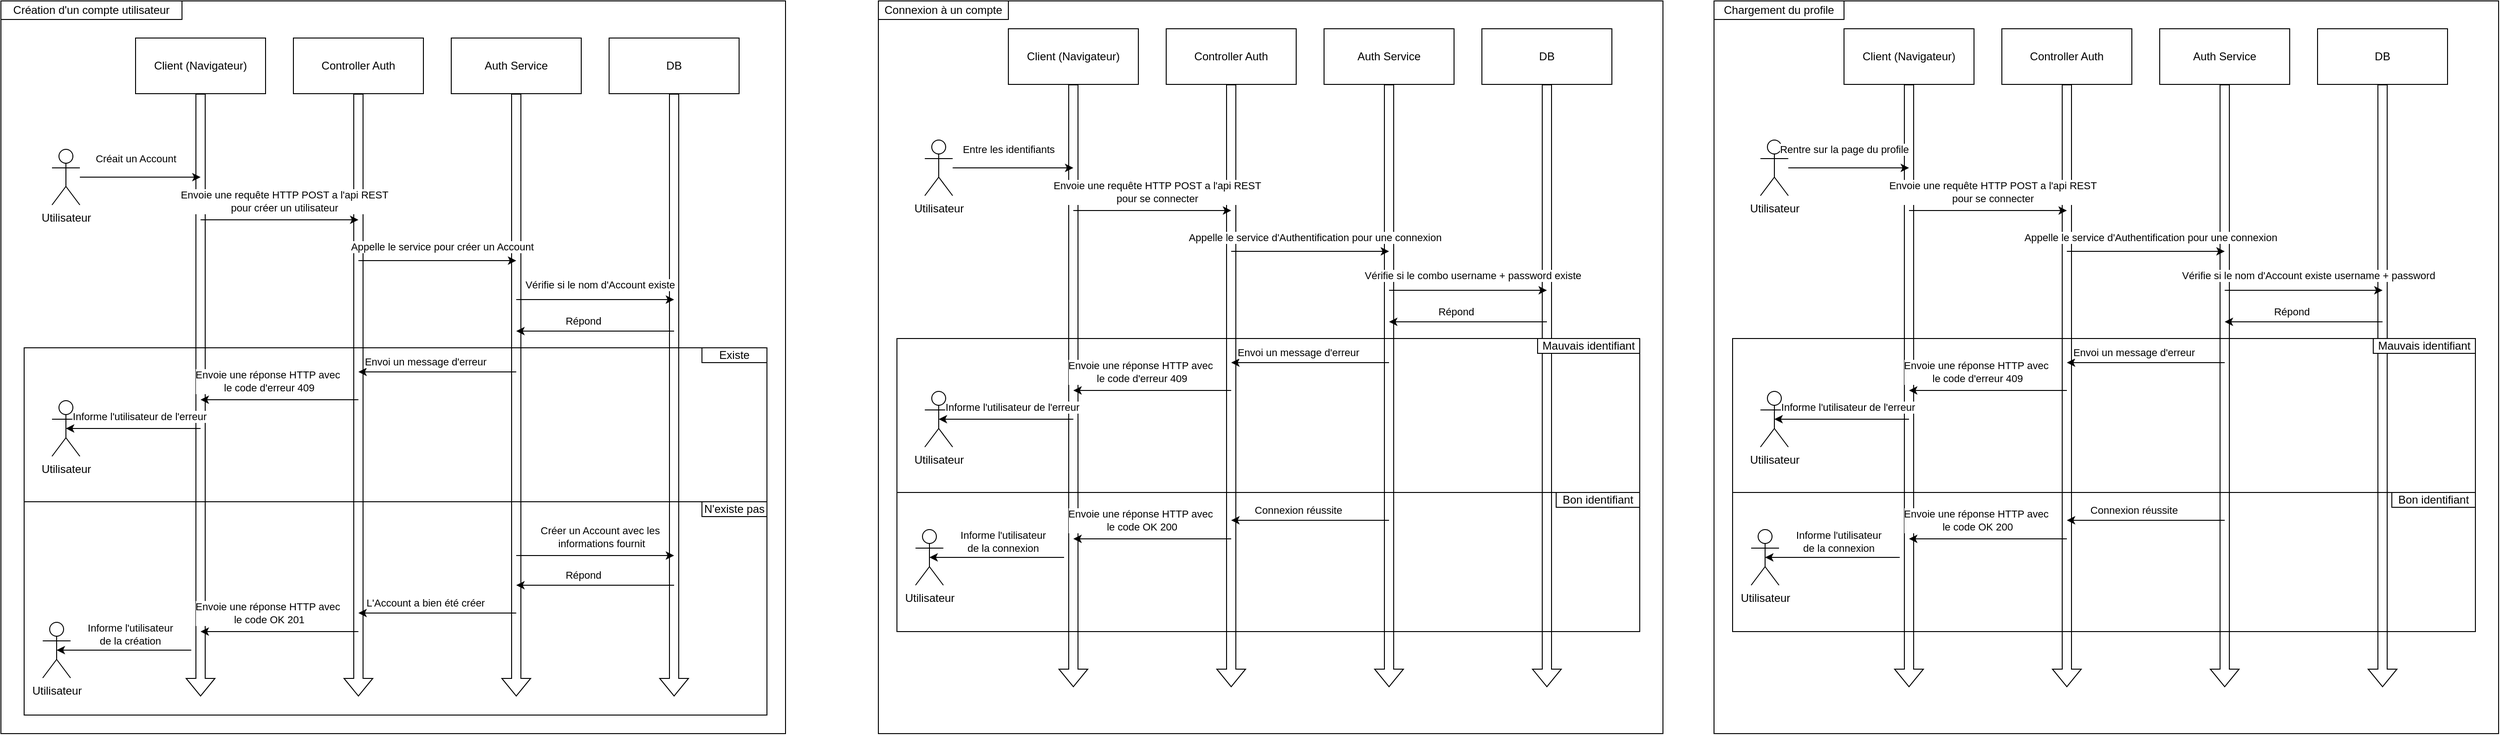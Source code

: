 <mxfile version="21.3.3" type="device">
  <diagram name="Page-1" id="13e1069c-82ec-6db2-03f1-153e76fe0fe0">
    <mxGraphModel dx="3124" dy="1658" grid="1" gridSize="10" guides="1" tooltips="1" connect="1" arrows="1" fold="1" page="1" pageScale="1" pageWidth="1100" pageHeight="850" background="none" math="0" shadow="0">
      <root>
        <mxCell id="0" />
        <mxCell id="1" parent="0" />
        <mxCell id="u48pCTjkmF2NCykZ_PdL-103" value="" style="rounded=0;whiteSpace=wrap;html=1;" vertex="1" parent="1">
          <mxGeometry x="980" y="120" width="845" height="790" as="geometry" />
        </mxCell>
        <mxCell id="u48pCTjkmF2NCykZ_PdL-104" value="Connexion à un compte" style="rounded=0;whiteSpace=wrap;html=1;" vertex="1" parent="1">
          <mxGeometry x="980" y="120" width="140" height="20" as="geometry" />
        </mxCell>
        <mxCell id="u48pCTjkmF2NCykZ_PdL-99" value="" style="rounded=0;whiteSpace=wrap;html=1;" vertex="1" parent="1">
          <mxGeometry x="35" y="120" width="845" height="790" as="geometry" />
        </mxCell>
        <mxCell id="u48pCTjkmF2NCykZ_PdL-47" value="" style="rounded=0;whiteSpace=wrap;html=1;" vertex="1" parent="1">
          <mxGeometry x="60" y="660" width="800" height="230" as="geometry" />
        </mxCell>
        <mxCell id="u48pCTjkmF2NCykZ_PdL-48" value="N&#39;existe pas" style="rounded=0;whiteSpace=wrap;html=1;" vertex="1" parent="1">
          <mxGeometry x="790" y="660" width="70" height="16" as="geometry" />
        </mxCell>
        <mxCell id="u48pCTjkmF2NCykZ_PdL-24" value="" style="rounded=0;whiteSpace=wrap;html=1;" vertex="1" parent="1">
          <mxGeometry x="60" y="494" width="800" height="166" as="geometry" />
        </mxCell>
        <mxCell id="u48pCTjkmF2NCykZ_PdL-1" value="Utilisateur" style="shape=umlActor;verticalLabelPosition=bottom;verticalAlign=top;html=1;outlineConnect=0;" vertex="1" parent="1">
          <mxGeometry x="90" y="280" width="30" height="60" as="geometry" />
        </mxCell>
        <mxCell id="u48pCTjkmF2NCykZ_PdL-4" value="Client (Navigateur)" style="rounded=0;whiteSpace=wrap;html=1;" vertex="1" parent="1">
          <mxGeometry x="180" y="160" width="140" height="60" as="geometry" />
        </mxCell>
        <mxCell id="u48pCTjkmF2NCykZ_PdL-5" value="" style="shape=flexArrow;endArrow=classic;html=1;rounded=0;exitX=0.5;exitY=1;exitDx=0;exitDy=0;" edge="1" parent="1" source="u48pCTjkmF2NCykZ_PdL-4">
          <mxGeometry width="50" height="50" relative="1" as="geometry">
            <mxPoint x="340" y="350" as="sourcePoint" />
            <mxPoint x="250" y="870" as="targetPoint" />
          </mxGeometry>
        </mxCell>
        <mxCell id="u48pCTjkmF2NCykZ_PdL-6" value="Controller Auth" style="rounded=0;whiteSpace=wrap;html=1;" vertex="1" parent="1">
          <mxGeometry x="350" y="160" width="140" height="60" as="geometry" />
        </mxCell>
        <mxCell id="u48pCTjkmF2NCykZ_PdL-7" value="" style="shape=flexArrow;endArrow=classic;html=1;rounded=0;exitX=0.5;exitY=1;exitDx=0;exitDy=0;" edge="1" parent="1" source="u48pCTjkmF2NCykZ_PdL-6">
          <mxGeometry width="50" height="50" relative="1" as="geometry">
            <mxPoint x="510" y="350" as="sourcePoint" />
            <mxPoint x="420" y="870" as="targetPoint" />
          </mxGeometry>
        </mxCell>
        <mxCell id="u48pCTjkmF2NCykZ_PdL-8" value="Auth Service" style="rounded=0;whiteSpace=wrap;html=1;" vertex="1" parent="1">
          <mxGeometry x="520" y="160" width="140" height="60" as="geometry" />
        </mxCell>
        <mxCell id="u48pCTjkmF2NCykZ_PdL-9" value="" style="shape=flexArrow;endArrow=classic;html=1;rounded=0;exitX=0.5;exitY=1;exitDx=0;exitDy=0;" edge="1" parent="1" source="u48pCTjkmF2NCykZ_PdL-8">
          <mxGeometry width="50" height="50" relative="1" as="geometry">
            <mxPoint x="680" y="350" as="sourcePoint" />
            <mxPoint x="590" y="870" as="targetPoint" />
          </mxGeometry>
        </mxCell>
        <mxCell id="u48pCTjkmF2NCykZ_PdL-10" value="DB" style="rounded=0;whiteSpace=wrap;html=1;" vertex="1" parent="1">
          <mxGeometry x="690" y="160" width="140" height="60" as="geometry" />
        </mxCell>
        <mxCell id="u48pCTjkmF2NCykZ_PdL-11" value="" style="shape=flexArrow;endArrow=classic;html=1;rounded=0;exitX=0.5;exitY=1;exitDx=0;exitDy=0;" edge="1" parent="1" source="u48pCTjkmF2NCykZ_PdL-10">
          <mxGeometry width="50" height="50" relative="1" as="geometry">
            <mxPoint x="850" y="350" as="sourcePoint" />
            <mxPoint x="760" y="870" as="targetPoint" />
          </mxGeometry>
        </mxCell>
        <mxCell id="u48pCTjkmF2NCykZ_PdL-12" value="" style="endArrow=classic;html=1;rounded=0;" edge="1" parent="1" source="u48pCTjkmF2NCykZ_PdL-1">
          <mxGeometry width="50" height="50" relative="1" as="geometry">
            <mxPoint x="150" y="330" as="sourcePoint" />
            <mxPoint x="250" y="310" as="targetPoint" />
          </mxGeometry>
        </mxCell>
        <mxCell id="u48pCTjkmF2NCykZ_PdL-13" value="Créait un Account" style="edgeLabel;html=1;align=center;verticalAlign=middle;resizable=0;points=[];" vertex="1" connectable="0" parent="u48pCTjkmF2NCykZ_PdL-12">
          <mxGeometry x="-0.398" y="2" relative="1" as="geometry">
            <mxPoint x="21" y="-18" as="offset" />
          </mxGeometry>
        </mxCell>
        <mxCell id="u48pCTjkmF2NCykZ_PdL-14" value="" style="endArrow=classic;html=1;rounded=0;" edge="1" parent="1">
          <mxGeometry width="50" height="50" relative="1" as="geometry">
            <mxPoint x="250" y="356" as="sourcePoint" />
            <mxPoint x="420" y="356" as="targetPoint" />
          </mxGeometry>
        </mxCell>
        <mxCell id="u48pCTjkmF2NCykZ_PdL-15" value="Envoie une requête HTTP POST a l&#39;api REST&lt;br&gt;pour créer un utilisateur" style="edgeLabel;html=1;align=center;verticalAlign=middle;resizable=0;points=[];" vertex="1" connectable="0" parent="u48pCTjkmF2NCykZ_PdL-14">
          <mxGeometry x="-0.398" y="2" relative="1" as="geometry">
            <mxPoint x="39" y="-18" as="offset" />
          </mxGeometry>
        </mxCell>
        <mxCell id="u48pCTjkmF2NCykZ_PdL-17" value="" style="endArrow=classic;html=1;rounded=0;" edge="1" parent="1">
          <mxGeometry width="50" height="50" relative="1" as="geometry">
            <mxPoint x="420" y="400" as="sourcePoint" />
            <mxPoint x="590" y="400" as="targetPoint" />
          </mxGeometry>
        </mxCell>
        <mxCell id="u48pCTjkmF2NCykZ_PdL-18" value="Appelle le service pour créer un Account" style="edgeLabel;html=1;align=center;verticalAlign=middle;resizable=0;points=[];" vertex="1" connectable="0" parent="u48pCTjkmF2NCykZ_PdL-17">
          <mxGeometry x="-0.398" y="2" relative="1" as="geometry">
            <mxPoint x="39" y="-13" as="offset" />
          </mxGeometry>
        </mxCell>
        <mxCell id="u48pCTjkmF2NCykZ_PdL-19" value="" style="endArrow=classic;html=1;rounded=0;" edge="1" parent="1">
          <mxGeometry width="50" height="50" relative="1" as="geometry">
            <mxPoint x="590" y="718" as="sourcePoint" />
            <mxPoint x="760" y="718" as="targetPoint" />
          </mxGeometry>
        </mxCell>
        <mxCell id="u48pCTjkmF2NCykZ_PdL-20" value="Créer un Account avec les&lt;br&gt;&amp;nbsp;informations fournit" style="edgeLabel;html=1;align=center;verticalAlign=middle;resizable=0;points=[];" vertex="1" connectable="0" parent="u48pCTjkmF2NCykZ_PdL-19">
          <mxGeometry x="-0.398" y="2" relative="1" as="geometry">
            <mxPoint x="39" y="-18" as="offset" />
          </mxGeometry>
        </mxCell>
        <mxCell id="u48pCTjkmF2NCykZ_PdL-26" value="Utilisateur" style="shape=umlActor;verticalLabelPosition=bottom;verticalAlign=top;html=1;outlineConnect=0;" vertex="1" parent="1">
          <mxGeometry x="90" y="551" width="30" height="60" as="geometry" />
        </mxCell>
        <mxCell id="u48pCTjkmF2NCykZ_PdL-30" value="" style="endArrow=classic;html=1;rounded=0;" edge="1" parent="1">
          <mxGeometry width="50" height="50" relative="1" as="geometry">
            <mxPoint x="590" y="442" as="sourcePoint" />
            <mxPoint x="760" y="442" as="targetPoint" />
          </mxGeometry>
        </mxCell>
        <mxCell id="u48pCTjkmF2NCykZ_PdL-31" value="Vérifie si le nom d&#39;Account existe" style="edgeLabel;html=1;align=center;verticalAlign=middle;resizable=0;points=[];" vertex="1" connectable="0" parent="u48pCTjkmF2NCykZ_PdL-30">
          <mxGeometry x="-0.398" y="2" relative="1" as="geometry">
            <mxPoint x="39" y="-14" as="offset" />
          </mxGeometry>
        </mxCell>
        <mxCell id="u48pCTjkmF2NCykZ_PdL-36" value="" style="endArrow=classic;html=1;rounded=0;" edge="1" parent="1">
          <mxGeometry width="50" height="50" relative="1" as="geometry">
            <mxPoint x="760" y="476" as="sourcePoint" />
            <mxPoint x="590" y="476" as="targetPoint" />
          </mxGeometry>
        </mxCell>
        <mxCell id="u48pCTjkmF2NCykZ_PdL-37" value="Répond" style="edgeLabel;html=1;align=center;verticalAlign=middle;resizable=0;points=[];" vertex="1" connectable="0" parent="u48pCTjkmF2NCykZ_PdL-36">
          <mxGeometry x="0.159" y="-1" relative="1" as="geometry">
            <mxPoint y="-10" as="offset" />
          </mxGeometry>
        </mxCell>
        <mxCell id="u48pCTjkmF2NCykZ_PdL-39" value="Existe" style="rounded=0;whiteSpace=wrap;html=1;" vertex="1" parent="1">
          <mxGeometry x="790" y="494" width="70" height="16" as="geometry" />
        </mxCell>
        <mxCell id="u48pCTjkmF2NCykZ_PdL-41" value="" style="endArrow=classic;html=1;rounded=0;" edge="1" parent="1">
          <mxGeometry width="50" height="50" relative="1" as="geometry">
            <mxPoint x="590" y="520" as="sourcePoint" />
            <mxPoint x="420" y="520" as="targetPoint" />
          </mxGeometry>
        </mxCell>
        <mxCell id="u48pCTjkmF2NCykZ_PdL-42" value="Envoi un message d&#39;erreur" style="edgeLabel;html=1;align=center;verticalAlign=middle;resizable=0;points=[];" vertex="1" connectable="0" parent="u48pCTjkmF2NCykZ_PdL-41">
          <mxGeometry x="0.159" y="-1" relative="1" as="geometry">
            <mxPoint y="-10" as="offset" />
          </mxGeometry>
        </mxCell>
        <mxCell id="u48pCTjkmF2NCykZ_PdL-43" value="" style="endArrow=classic;html=1;rounded=0;" edge="1" parent="1">
          <mxGeometry width="50" height="50" relative="1" as="geometry">
            <mxPoint x="420" y="550" as="sourcePoint" />
            <mxPoint x="250" y="550" as="targetPoint" />
          </mxGeometry>
        </mxCell>
        <mxCell id="u48pCTjkmF2NCykZ_PdL-44" value="Envoie une réponse HTTP avec&lt;br&gt;&amp;nbsp;le code d&#39;erreur&amp;nbsp;409 " style="edgeLabel;html=1;align=center;verticalAlign=middle;resizable=0;points=[];" vertex="1" connectable="0" parent="u48pCTjkmF2NCykZ_PdL-43">
          <mxGeometry x="0.159" y="-1" relative="1" as="geometry">
            <mxPoint y="-19" as="offset" />
          </mxGeometry>
        </mxCell>
        <mxCell id="u48pCTjkmF2NCykZ_PdL-45" value="" style="endArrow=classic;html=1;rounded=0;entryX=0.5;entryY=0.5;entryDx=0;entryDy=0;entryPerimeter=0;" edge="1" parent="1" target="u48pCTjkmF2NCykZ_PdL-26">
          <mxGeometry width="50" height="50" relative="1" as="geometry">
            <mxPoint x="250" y="581" as="sourcePoint" />
            <mxPoint x="460" y="511" as="targetPoint" />
          </mxGeometry>
        </mxCell>
        <mxCell id="u48pCTjkmF2NCykZ_PdL-46" value="Informe l&#39;utilisateur de l&#39;erreur" style="edgeLabel;html=1;align=center;verticalAlign=middle;resizable=0;points=[];" vertex="1" connectable="0" parent="u48pCTjkmF2NCykZ_PdL-45">
          <mxGeometry x="-0.09" y="-2" relative="1" as="geometry">
            <mxPoint y="-11" as="offset" />
          </mxGeometry>
        </mxCell>
        <mxCell id="u48pCTjkmF2NCykZ_PdL-49" value="" style="endArrow=classic;html=1;rounded=0;" edge="1" parent="1">
          <mxGeometry width="50" height="50" relative="1" as="geometry">
            <mxPoint x="760" y="750" as="sourcePoint" />
            <mxPoint x="590" y="750" as="targetPoint" />
          </mxGeometry>
        </mxCell>
        <mxCell id="u48pCTjkmF2NCykZ_PdL-50" value="Répond" style="edgeLabel;html=1;align=center;verticalAlign=middle;resizable=0;points=[];" vertex="1" connectable="0" parent="u48pCTjkmF2NCykZ_PdL-49">
          <mxGeometry x="0.159" y="-1" relative="1" as="geometry">
            <mxPoint y="-10" as="offset" />
          </mxGeometry>
        </mxCell>
        <mxCell id="u48pCTjkmF2NCykZ_PdL-51" value="" style="endArrow=classic;html=1;rounded=0;" edge="1" parent="1">
          <mxGeometry width="50" height="50" relative="1" as="geometry">
            <mxPoint x="590" y="780" as="sourcePoint" />
            <mxPoint x="420" y="780" as="targetPoint" />
          </mxGeometry>
        </mxCell>
        <mxCell id="u48pCTjkmF2NCykZ_PdL-52" value="L&#39;Account a bien été créer" style="edgeLabel;html=1;align=center;verticalAlign=middle;resizable=0;points=[];" vertex="1" connectable="0" parent="u48pCTjkmF2NCykZ_PdL-51">
          <mxGeometry x="0.159" y="-1" relative="1" as="geometry">
            <mxPoint y="-10" as="offset" />
          </mxGeometry>
        </mxCell>
        <mxCell id="u48pCTjkmF2NCykZ_PdL-53" value="" style="endArrow=classic;html=1;rounded=0;" edge="1" parent="1">
          <mxGeometry width="50" height="50" relative="1" as="geometry">
            <mxPoint x="420" y="800" as="sourcePoint" />
            <mxPoint x="250" y="800" as="targetPoint" />
          </mxGeometry>
        </mxCell>
        <mxCell id="u48pCTjkmF2NCykZ_PdL-54" value="Envoie une réponse HTTP avec&lt;br&gt;&amp;nbsp;le code OK 201" style="edgeLabel;html=1;align=center;verticalAlign=middle;resizable=0;points=[];" vertex="1" connectable="0" parent="u48pCTjkmF2NCykZ_PdL-53">
          <mxGeometry x="0.159" y="-1" relative="1" as="geometry">
            <mxPoint y="-19" as="offset" />
          </mxGeometry>
        </mxCell>
        <mxCell id="u48pCTjkmF2NCykZ_PdL-55" value="Utilisateur" style="shape=umlActor;verticalLabelPosition=bottom;verticalAlign=top;html=1;outlineConnect=0;" vertex="1" parent="1">
          <mxGeometry x="80" y="790" width="30" height="60" as="geometry" />
        </mxCell>
        <mxCell id="u48pCTjkmF2NCykZ_PdL-56" value="" style="endArrow=classic;html=1;rounded=0;entryX=0.5;entryY=0.5;entryDx=0;entryDy=0;entryPerimeter=0;" edge="1" parent="1" target="u48pCTjkmF2NCykZ_PdL-55">
          <mxGeometry width="50" height="50" relative="1" as="geometry">
            <mxPoint x="240" y="820" as="sourcePoint" />
            <mxPoint x="450" y="750" as="targetPoint" />
          </mxGeometry>
        </mxCell>
        <mxCell id="u48pCTjkmF2NCykZ_PdL-57" value="Informe l&#39;utilisateur &lt;br&gt;de la création" style="edgeLabel;html=1;align=center;verticalAlign=middle;resizable=0;points=[];" vertex="1" connectable="0" parent="u48pCTjkmF2NCykZ_PdL-56">
          <mxGeometry x="-0.09" y="-2" relative="1" as="geometry">
            <mxPoint y="-15" as="offset" />
          </mxGeometry>
        </mxCell>
        <mxCell id="u48pCTjkmF2NCykZ_PdL-58" value="" style="rounded=0;whiteSpace=wrap;html=1;" vertex="1" parent="1">
          <mxGeometry x="1000" y="650" width="800" height="150" as="geometry" />
        </mxCell>
        <mxCell id="u48pCTjkmF2NCykZ_PdL-59" value="Bon identifiant" style="rounded=0;whiteSpace=wrap;html=1;" vertex="1" parent="1">
          <mxGeometry x="1710" y="650" width="90" height="16" as="geometry" />
        </mxCell>
        <mxCell id="u48pCTjkmF2NCykZ_PdL-60" value="" style="rounded=0;whiteSpace=wrap;html=1;" vertex="1" parent="1">
          <mxGeometry x="1000" y="484" width="800" height="166" as="geometry" />
        </mxCell>
        <mxCell id="u48pCTjkmF2NCykZ_PdL-61" value="Utilisateur" style="shape=umlActor;verticalLabelPosition=bottom;verticalAlign=top;html=1;outlineConnect=0;" vertex="1" parent="1">
          <mxGeometry x="1030" y="270" width="30" height="60" as="geometry" />
        </mxCell>
        <mxCell id="u48pCTjkmF2NCykZ_PdL-62" value="Client (Navigateur)" style="rounded=0;whiteSpace=wrap;html=1;" vertex="1" parent="1">
          <mxGeometry x="1120" y="150" width="140" height="60" as="geometry" />
        </mxCell>
        <mxCell id="u48pCTjkmF2NCykZ_PdL-63" value="" style="shape=flexArrow;endArrow=classic;html=1;rounded=0;exitX=0.5;exitY=1;exitDx=0;exitDy=0;" edge="1" parent="1" source="u48pCTjkmF2NCykZ_PdL-62">
          <mxGeometry width="50" height="50" relative="1" as="geometry">
            <mxPoint x="1280" y="340" as="sourcePoint" />
            <mxPoint x="1190" y="860" as="targetPoint" />
          </mxGeometry>
        </mxCell>
        <mxCell id="u48pCTjkmF2NCykZ_PdL-64" value="Controller Auth" style="rounded=0;whiteSpace=wrap;html=1;" vertex="1" parent="1">
          <mxGeometry x="1290" y="150" width="140" height="60" as="geometry" />
        </mxCell>
        <mxCell id="u48pCTjkmF2NCykZ_PdL-65" value="" style="shape=flexArrow;endArrow=classic;html=1;rounded=0;exitX=0.5;exitY=1;exitDx=0;exitDy=0;" edge="1" parent="1" source="u48pCTjkmF2NCykZ_PdL-64">
          <mxGeometry width="50" height="50" relative="1" as="geometry">
            <mxPoint x="1450" y="340" as="sourcePoint" />
            <mxPoint x="1360" y="860" as="targetPoint" />
          </mxGeometry>
        </mxCell>
        <mxCell id="u48pCTjkmF2NCykZ_PdL-66" value="Auth Service" style="rounded=0;whiteSpace=wrap;html=1;" vertex="1" parent="1">
          <mxGeometry x="1460" y="150" width="140" height="60" as="geometry" />
        </mxCell>
        <mxCell id="u48pCTjkmF2NCykZ_PdL-67" value="" style="shape=flexArrow;endArrow=classic;html=1;rounded=0;exitX=0.5;exitY=1;exitDx=0;exitDy=0;" edge="1" parent="1" source="u48pCTjkmF2NCykZ_PdL-66">
          <mxGeometry width="50" height="50" relative="1" as="geometry">
            <mxPoint x="1620" y="340" as="sourcePoint" />
            <mxPoint x="1530" y="860" as="targetPoint" />
          </mxGeometry>
        </mxCell>
        <mxCell id="u48pCTjkmF2NCykZ_PdL-68" value="DB" style="rounded=0;whiteSpace=wrap;html=1;" vertex="1" parent="1">
          <mxGeometry x="1630" y="150" width="140" height="60" as="geometry" />
        </mxCell>
        <mxCell id="u48pCTjkmF2NCykZ_PdL-69" value="" style="shape=flexArrow;endArrow=classic;html=1;rounded=0;exitX=0.5;exitY=1;exitDx=0;exitDy=0;" edge="1" parent="1" source="u48pCTjkmF2NCykZ_PdL-68">
          <mxGeometry width="50" height="50" relative="1" as="geometry">
            <mxPoint x="1790" y="340" as="sourcePoint" />
            <mxPoint x="1700" y="860" as="targetPoint" />
          </mxGeometry>
        </mxCell>
        <mxCell id="u48pCTjkmF2NCykZ_PdL-70" value="" style="endArrow=classic;html=1;rounded=0;" edge="1" parent="1" source="u48pCTjkmF2NCykZ_PdL-61">
          <mxGeometry width="50" height="50" relative="1" as="geometry">
            <mxPoint x="1090" y="320" as="sourcePoint" />
            <mxPoint x="1190" y="300" as="targetPoint" />
          </mxGeometry>
        </mxCell>
        <mxCell id="u48pCTjkmF2NCykZ_PdL-71" value="Entre les identifiants" style="edgeLabel;html=1;align=center;verticalAlign=middle;resizable=0;points=[];" vertex="1" connectable="0" parent="u48pCTjkmF2NCykZ_PdL-70">
          <mxGeometry x="-0.398" y="2" relative="1" as="geometry">
            <mxPoint x="21" y="-18" as="offset" />
          </mxGeometry>
        </mxCell>
        <mxCell id="u48pCTjkmF2NCykZ_PdL-72" value="" style="endArrow=classic;html=1;rounded=0;" edge="1" parent="1">
          <mxGeometry width="50" height="50" relative="1" as="geometry">
            <mxPoint x="1190" y="346" as="sourcePoint" />
            <mxPoint x="1360" y="346" as="targetPoint" />
          </mxGeometry>
        </mxCell>
        <mxCell id="u48pCTjkmF2NCykZ_PdL-73" value="Envoie une requête HTTP POST a l&#39;api REST&lt;br&gt;pour se connecter" style="edgeLabel;html=1;align=center;verticalAlign=middle;resizable=0;points=[];" vertex="1" connectable="0" parent="u48pCTjkmF2NCykZ_PdL-72">
          <mxGeometry x="-0.398" y="2" relative="1" as="geometry">
            <mxPoint x="39" y="-18" as="offset" />
          </mxGeometry>
        </mxCell>
        <mxCell id="u48pCTjkmF2NCykZ_PdL-74" value="" style="endArrow=classic;html=1;rounded=0;" edge="1" parent="1">
          <mxGeometry width="50" height="50" relative="1" as="geometry">
            <mxPoint x="1360" y="390" as="sourcePoint" />
            <mxPoint x="1530" y="390" as="targetPoint" />
          </mxGeometry>
        </mxCell>
        <mxCell id="u48pCTjkmF2NCykZ_PdL-75" value="Appelle le service d&#39;Authentification pour une connexion" style="edgeLabel;html=1;align=center;verticalAlign=middle;resizable=0;points=[];" vertex="1" connectable="0" parent="u48pCTjkmF2NCykZ_PdL-74">
          <mxGeometry x="-0.398" y="2" relative="1" as="geometry">
            <mxPoint x="39" y="-13" as="offset" />
          </mxGeometry>
        </mxCell>
        <mxCell id="u48pCTjkmF2NCykZ_PdL-78" value="Utilisateur" style="shape=umlActor;verticalLabelPosition=bottom;verticalAlign=top;html=1;outlineConnect=0;" vertex="1" parent="1">
          <mxGeometry x="1030" y="541" width="30" height="60" as="geometry" />
        </mxCell>
        <mxCell id="u48pCTjkmF2NCykZ_PdL-79" value="" style="endArrow=classic;html=1;rounded=0;" edge="1" parent="1">
          <mxGeometry width="50" height="50" relative="1" as="geometry">
            <mxPoint x="1530" y="432" as="sourcePoint" />
            <mxPoint x="1700" y="432" as="targetPoint" />
          </mxGeometry>
        </mxCell>
        <mxCell id="u48pCTjkmF2NCykZ_PdL-80" value="Vérifie si le combo username + password existe" style="edgeLabel;html=1;align=center;verticalAlign=middle;resizable=0;points=[];" vertex="1" connectable="0" parent="u48pCTjkmF2NCykZ_PdL-79">
          <mxGeometry x="-0.398" y="2" relative="1" as="geometry">
            <mxPoint x="39" y="-14" as="offset" />
          </mxGeometry>
        </mxCell>
        <mxCell id="u48pCTjkmF2NCykZ_PdL-81" value="" style="endArrow=classic;html=1;rounded=0;" edge="1" parent="1">
          <mxGeometry width="50" height="50" relative="1" as="geometry">
            <mxPoint x="1700" y="466" as="sourcePoint" />
            <mxPoint x="1530" y="466" as="targetPoint" />
          </mxGeometry>
        </mxCell>
        <mxCell id="u48pCTjkmF2NCykZ_PdL-82" value="Répond" style="edgeLabel;html=1;align=center;verticalAlign=middle;resizable=0;points=[];" vertex="1" connectable="0" parent="u48pCTjkmF2NCykZ_PdL-81">
          <mxGeometry x="0.159" y="-1" relative="1" as="geometry">
            <mxPoint y="-10" as="offset" />
          </mxGeometry>
        </mxCell>
        <mxCell id="u48pCTjkmF2NCykZ_PdL-83" value="Mauvais identifiant" style="rounded=0;whiteSpace=wrap;html=1;" vertex="1" parent="1">
          <mxGeometry x="1690" y="484" width="110" height="16" as="geometry" />
        </mxCell>
        <mxCell id="u48pCTjkmF2NCykZ_PdL-84" value="" style="endArrow=classic;html=1;rounded=0;" edge="1" parent="1">
          <mxGeometry width="50" height="50" relative="1" as="geometry">
            <mxPoint x="1530" y="510" as="sourcePoint" />
            <mxPoint x="1360" y="510" as="targetPoint" />
          </mxGeometry>
        </mxCell>
        <mxCell id="u48pCTjkmF2NCykZ_PdL-85" value="Envoi un message d&#39;erreur" style="edgeLabel;html=1;align=center;verticalAlign=middle;resizable=0;points=[];" vertex="1" connectable="0" parent="u48pCTjkmF2NCykZ_PdL-84">
          <mxGeometry x="0.159" y="-1" relative="1" as="geometry">
            <mxPoint y="-10" as="offset" />
          </mxGeometry>
        </mxCell>
        <mxCell id="u48pCTjkmF2NCykZ_PdL-86" value="" style="endArrow=classic;html=1;rounded=0;" edge="1" parent="1">
          <mxGeometry width="50" height="50" relative="1" as="geometry">
            <mxPoint x="1360" y="540" as="sourcePoint" />
            <mxPoint x="1190" y="540" as="targetPoint" />
          </mxGeometry>
        </mxCell>
        <mxCell id="u48pCTjkmF2NCykZ_PdL-87" value="Envoie une réponse HTTP avec&lt;br&gt;&amp;nbsp;le code d&#39;erreur&amp;nbsp;409 " style="edgeLabel;html=1;align=center;verticalAlign=middle;resizable=0;points=[];" vertex="1" connectable="0" parent="u48pCTjkmF2NCykZ_PdL-86">
          <mxGeometry x="0.159" y="-1" relative="1" as="geometry">
            <mxPoint y="-19" as="offset" />
          </mxGeometry>
        </mxCell>
        <mxCell id="u48pCTjkmF2NCykZ_PdL-88" value="" style="endArrow=classic;html=1;rounded=0;entryX=0.5;entryY=0.5;entryDx=0;entryDy=0;entryPerimeter=0;" edge="1" parent="1" target="u48pCTjkmF2NCykZ_PdL-78">
          <mxGeometry width="50" height="50" relative="1" as="geometry">
            <mxPoint x="1190" y="571" as="sourcePoint" />
            <mxPoint x="1400" y="501" as="targetPoint" />
          </mxGeometry>
        </mxCell>
        <mxCell id="u48pCTjkmF2NCykZ_PdL-89" value="Informe l&#39;utilisateur de l&#39;erreur" style="edgeLabel;html=1;align=center;verticalAlign=middle;resizable=0;points=[];" vertex="1" connectable="0" parent="u48pCTjkmF2NCykZ_PdL-88">
          <mxGeometry x="-0.09" y="-2" relative="1" as="geometry">
            <mxPoint y="-11" as="offset" />
          </mxGeometry>
        </mxCell>
        <mxCell id="u48pCTjkmF2NCykZ_PdL-92" value="" style="endArrow=classic;html=1;rounded=0;" edge="1" parent="1">
          <mxGeometry width="50" height="50" relative="1" as="geometry">
            <mxPoint x="1530" y="680" as="sourcePoint" />
            <mxPoint x="1360" y="680" as="targetPoint" />
          </mxGeometry>
        </mxCell>
        <mxCell id="u48pCTjkmF2NCykZ_PdL-93" value="Connexion réussite" style="edgeLabel;html=1;align=center;verticalAlign=middle;resizable=0;points=[];" vertex="1" connectable="0" parent="u48pCTjkmF2NCykZ_PdL-92">
          <mxGeometry x="0.159" y="-1" relative="1" as="geometry">
            <mxPoint y="-10" as="offset" />
          </mxGeometry>
        </mxCell>
        <mxCell id="u48pCTjkmF2NCykZ_PdL-94" value="" style="endArrow=classic;html=1;rounded=0;" edge="1" parent="1">
          <mxGeometry width="50" height="50" relative="1" as="geometry">
            <mxPoint x="1360" y="700" as="sourcePoint" />
            <mxPoint x="1190" y="700" as="targetPoint" />
          </mxGeometry>
        </mxCell>
        <mxCell id="u48pCTjkmF2NCykZ_PdL-95" value="Envoie une réponse HTTP avec&lt;br&gt;&amp;nbsp;le code OK 200" style="edgeLabel;html=1;align=center;verticalAlign=middle;resizable=0;points=[];" vertex="1" connectable="0" parent="u48pCTjkmF2NCykZ_PdL-94">
          <mxGeometry x="0.159" y="-1" relative="1" as="geometry">
            <mxPoint y="-19" as="offset" />
          </mxGeometry>
        </mxCell>
        <mxCell id="u48pCTjkmF2NCykZ_PdL-96" value="Utilisateur" style="shape=umlActor;verticalLabelPosition=bottom;verticalAlign=top;html=1;outlineConnect=0;" vertex="1" parent="1">
          <mxGeometry x="1020" y="690" width="30" height="60" as="geometry" />
        </mxCell>
        <mxCell id="u48pCTjkmF2NCykZ_PdL-97" value="" style="endArrow=classic;html=1;rounded=0;entryX=0.5;entryY=0.5;entryDx=0;entryDy=0;entryPerimeter=0;" edge="1" parent="1" target="u48pCTjkmF2NCykZ_PdL-96">
          <mxGeometry width="50" height="50" relative="1" as="geometry">
            <mxPoint x="1180" y="720" as="sourcePoint" />
            <mxPoint x="1390" y="650" as="targetPoint" />
          </mxGeometry>
        </mxCell>
        <mxCell id="u48pCTjkmF2NCykZ_PdL-98" value="Informe l&#39;utilisateur &lt;br&gt;de la connexion" style="edgeLabel;html=1;align=center;verticalAlign=middle;resizable=0;points=[];" vertex="1" connectable="0" parent="u48pCTjkmF2NCykZ_PdL-97">
          <mxGeometry x="-0.09" y="-2" relative="1" as="geometry">
            <mxPoint y="-15" as="offset" />
          </mxGeometry>
        </mxCell>
        <mxCell id="u48pCTjkmF2NCykZ_PdL-100" value="Création d&#39;un compte utilisateur" style="rounded=0;whiteSpace=wrap;html=1;" vertex="1" parent="1">
          <mxGeometry x="35" y="120" width="195" height="20" as="geometry" />
        </mxCell>
        <mxCell id="u48pCTjkmF2NCykZ_PdL-106" value="" style="rounded=0;whiteSpace=wrap;html=1;" vertex="1" parent="1">
          <mxGeometry x="1880" y="120" width="845" height="790" as="geometry" />
        </mxCell>
        <mxCell id="u48pCTjkmF2NCykZ_PdL-107" value="Chargement du profile" style="rounded=0;whiteSpace=wrap;html=1;" vertex="1" parent="1">
          <mxGeometry x="1880" y="120" width="140" height="20" as="geometry" />
        </mxCell>
        <mxCell id="u48pCTjkmF2NCykZ_PdL-108" value="" style="rounded=0;whiteSpace=wrap;html=1;" vertex="1" parent="1">
          <mxGeometry x="1900" y="650" width="800" height="150" as="geometry" />
        </mxCell>
        <mxCell id="u48pCTjkmF2NCykZ_PdL-109" value="Bon identifiant" style="rounded=0;whiteSpace=wrap;html=1;" vertex="1" parent="1">
          <mxGeometry x="2610" y="650" width="90" height="16" as="geometry" />
        </mxCell>
        <mxCell id="u48pCTjkmF2NCykZ_PdL-110" value="" style="rounded=0;whiteSpace=wrap;html=1;" vertex="1" parent="1">
          <mxGeometry x="1900" y="484" width="800" height="166" as="geometry" />
        </mxCell>
        <mxCell id="u48pCTjkmF2NCykZ_PdL-111" value="Utilisateur" style="shape=umlActor;verticalLabelPosition=bottom;verticalAlign=top;html=1;outlineConnect=0;" vertex="1" parent="1">
          <mxGeometry x="1930" y="270" width="30" height="60" as="geometry" />
        </mxCell>
        <mxCell id="u48pCTjkmF2NCykZ_PdL-112" value="Client (Navigateur)" style="rounded=0;whiteSpace=wrap;html=1;" vertex="1" parent="1">
          <mxGeometry x="2020" y="150" width="140" height="60" as="geometry" />
        </mxCell>
        <mxCell id="u48pCTjkmF2NCykZ_PdL-113" value="" style="shape=flexArrow;endArrow=classic;html=1;rounded=0;exitX=0.5;exitY=1;exitDx=0;exitDy=0;" edge="1" parent="1" source="u48pCTjkmF2NCykZ_PdL-112">
          <mxGeometry width="50" height="50" relative="1" as="geometry">
            <mxPoint x="2180" y="340" as="sourcePoint" />
            <mxPoint x="2090" y="860" as="targetPoint" />
          </mxGeometry>
        </mxCell>
        <mxCell id="u48pCTjkmF2NCykZ_PdL-114" value="Controller Auth" style="rounded=0;whiteSpace=wrap;html=1;" vertex="1" parent="1">
          <mxGeometry x="2190" y="150" width="140" height="60" as="geometry" />
        </mxCell>
        <mxCell id="u48pCTjkmF2NCykZ_PdL-115" value="" style="shape=flexArrow;endArrow=classic;html=1;rounded=0;exitX=0.5;exitY=1;exitDx=0;exitDy=0;" edge="1" parent="1" source="u48pCTjkmF2NCykZ_PdL-114">
          <mxGeometry width="50" height="50" relative="1" as="geometry">
            <mxPoint x="2350" y="340" as="sourcePoint" />
            <mxPoint x="2260" y="860" as="targetPoint" />
          </mxGeometry>
        </mxCell>
        <mxCell id="u48pCTjkmF2NCykZ_PdL-116" value="Auth Service" style="rounded=0;whiteSpace=wrap;html=1;" vertex="1" parent="1">
          <mxGeometry x="2360" y="150" width="140" height="60" as="geometry" />
        </mxCell>
        <mxCell id="u48pCTjkmF2NCykZ_PdL-117" value="" style="shape=flexArrow;endArrow=classic;html=1;rounded=0;exitX=0.5;exitY=1;exitDx=0;exitDy=0;" edge="1" parent="1" source="u48pCTjkmF2NCykZ_PdL-116">
          <mxGeometry width="50" height="50" relative="1" as="geometry">
            <mxPoint x="2520" y="340" as="sourcePoint" />
            <mxPoint x="2430" y="860" as="targetPoint" />
          </mxGeometry>
        </mxCell>
        <mxCell id="u48pCTjkmF2NCykZ_PdL-118" value="DB" style="rounded=0;whiteSpace=wrap;html=1;" vertex="1" parent="1">
          <mxGeometry x="2530" y="150" width="140" height="60" as="geometry" />
        </mxCell>
        <mxCell id="u48pCTjkmF2NCykZ_PdL-119" value="" style="shape=flexArrow;endArrow=classic;html=1;rounded=0;exitX=0.5;exitY=1;exitDx=0;exitDy=0;" edge="1" parent="1" source="u48pCTjkmF2NCykZ_PdL-118">
          <mxGeometry width="50" height="50" relative="1" as="geometry">
            <mxPoint x="2690" y="340" as="sourcePoint" />
            <mxPoint x="2600" y="860" as="targetPoint" />
          </mxGeometry>
        </mxCell>
        <mxCell id="u48pCTjkmF2NCykZ_PdL-120" value="" style="endArrow=classic;html=1;rounded=0;" edge="1" parent="1" source="u48pCTjkmF2NCykZ_PdL-111">
          <mxGeometry width="50" height="50" relative="1" as="geometry">
            <mxPoint x="1990" y="320" as="sourcePoint" />
            <mxPoint x="2090" y="300" as="targetPoint" />
          </mxGeometry>
        </mxCell>
        <mxCell id="u48pCTjkmF2NCykZ_PdL-121" value="Rentre sur la page du profile" style="edgeLabel;html=1;align=center;verticalAlign=middle;resizable=0;points=[];" vertex="1" connectable="0" parent="u48pCTjkmF2NCykZ_PdL-120">
          <mxGeometry x="-0.398" y="2" relative="1" as="geometry">
            <mxPoint x="21" y="-18" as="offset" />
          </mxGeometry>
        </mxCell>
        <mxCell id="u48pCTjkmF2NCykZ_PdL-122" value="" style="endArrow=classic;html=1;rounded=0;" edge="1" parent="1">
          <mxGeometry width="50" height="50" relative="1" as="geometry">
            <mxPoint x="2090" y="346" as="sourcePoint" />
            <mxPoint x="2260" y="346" as="targetPoint" />
          </mxGeometry>
        </mxCell>
        <mxCell id="u48pCTjkmF2NCykZ_PdL-123" value="Envoie une requête HTTP POST a l&#39;api REST&lt;br&gt;pour se connecter" style="edgeLabel;html=1;align=center;verticalAlign=middle;resizable=0;points=[];" vertex="1" connectable="0" parent="u48pCTjkmF2NCykZ_PdL-122">
          <mxGeometry x="-0.398" y="2" relative="1" as="geometry">
            <mxPoint x="39" y="-18" as="offset" />
          </mxGeometry>
        </mxCell>
        <mxCell id="u48pCTjkmF2NCykZ_PdL-124" value="" style="endArrow=classic;html=1;rounded=0;" edge="1" parent="1">
          <mxGeometry width="50" height="50" relative="1" as="geometry">
            <mxPoint x="2260" y="390" as="sourcePoint" />
            <mxPoint x="2430" y="390" as="targetPoint" />
          </mxGeometry>
        </mxCell>
        <mxCell id="u48pCTjkmF2NCykZ_PdL-125" value="Appelle le service d&#39;Authentification pour une connexion" style="edgeLabel;html=1;align=center;verticalAlign=middle;resizable=0;points=[];" vertex="1" connectable="0" parent="u48pCTjkmF2NCykZ_PdL-124">
          <mxGeometry x="-0.398" y="2" relative="1" as="geometry">
            <mxPoint x="39" y="-13" as="offset" />
          </mxGeometry>
        </mxCell>
        <mxCell id="u48pCTjkmF2NCykZ_PdL-126" value="Utilisateur" style="shape=umlActor;verticalLabelPosition=bottom;verticalAlign=top;html=1;outlineConnect=0;" vertex="1" parent="1">
          <mxGeometry x="1930" y="541" width="30" height="60" as="geometry" />
        </mxCell>
        <mxCell id="u48pCTjkmF2NCykZ_PdL-127" value="" style="endArrow=classic;html=1;rounded=0;" edge="1" parent="1">
          <mxGeometry width="50" height="50" relative="1" as="geometry">
            <mxPoint x="2430" y="432" as="sourcePoint" />
            <mxPoint x="2600" y="432" as="targetPoint" />
          </mxGeometry>
        </mxCell>
        <mxCell id="u48pCTjkmF2NCykZ_PdL-128" value="Vérifie si le nom d&#39;Account existe username + password" style="edgeLabel;html=1;align=center;verticalAlign=middle;resizable=0;points=[];" vertex="1" connectable="0" parent="u48pCTjkmF2NCykZ_PdL-127">
          <mxGeometry x="-0.398" y="2" relative="1" as="geometry">
            <mxPoint x="39" y="-14" as="offset" />
          </mxGeometry>
        </mxCell>
        <mxCell id="u48pCTjkmF2NCykZ_PdL-129" value="" style="endArrow=classic;html=1;rounded=0;" edge="1" parent="1">
          <mxGeometry width="50" height="50" relative="1" as="geometry">
            <mxPoint x="2600" y="466" as="sourcePoint" />
            <mxPoint x="2430" y="466" as="targetPoint" />
          </mxGeometry>
        </mxCell>
        <mxCell id="u48pCTjkmF2NCykZ_PdL-130" value="Répond" style="edgeLabel;html=1;align=center;verticalAlign=middle;resizable=0;points=[];" vertex="1" connectable="0" parent="u48pCTjkmF2NCykZ_PdL-129">
          <mxGeometry x="0.159" y="-1" relative="1" as="geometry">
            <mxPoint y="-10" as="offset" />
          </mxGeometry>
        </mxCell>
        <mxCell id="u48pCTjkmF2NCykZ_PdL-131" value="Mauvais identifiant" style="rounded=0;whiteSpace=wrap;html=1;" vertex="1" parent="1">
          <mxGeometry x="2590" y="484" width="110" height="16" as="geometry" />
        </mxCell>
        <mxCell id="u48pCTjkmF2NCykZ_PdL-132" value="" style="endArrow=classic;html=1;rounded=0;" edge="1" parent="1">
          <mxGeometry width="50" height="50" relative="1" as="geometry">
            <mxPoint x="2430" y="510" as="sourcePoint" />
            <mxPoint x="2260" y="510" as="targetPoint" />
          </mxGeometry>
        </mxCell>
        <mxCell id="u48pCTjkmF2NCykZ_PdL-133" value="Envoi un message d&#39;erreur" style="edgeLabel;html=1;align=center;verticalAlign=middle;resizable=0;points=[];" vertex="1" connectable="0" parent="u48pCTjkmF2NCykZ_PdL-132">
          <mxGeometry x="0.159" y="-1" relative="1" as="geometry">
            <mxPoint y="-10" as="offset" />
          </mxGeometry>
        </mxCell>
        <mxCell id="u48pCTjkmF2NCykZ_PdL-134" value="" style="endArrow=classic;html=1;rounded=0;" edge="1" parent="1">
          <mxGeometry width="50" height="50" relative="1" as="geometry">
            <mxPoint x="2260" y="540" as="sourcePoint" />
            <mxPoint x="2090" y="540" as="targetPoint" />
          </mxGeometry>
        </mxCell>
        <mxCell id="u48pCTjkmF2NCykZ_PdL-135" value="Envoie une réponse HTTP avec&lt;br&gt;&amp;nbsp;le code d&#39;erreur&amp;nbsp;409 " style="edgeLabel;html=1;align=center;verticalAlign=middle;resizable=0;points=[];" vertex="1" connectable="0" parent="u48pCTjkmF2NCykZ_PdL-134">
          <mxGeometry x="0.159" y="-1" relative="1" as="geometry">
            <mxPoint y="-19" as="offset" />
          </mxGeometry>
        </mxCell>
        <mxCell id="u48pCTjkmF2NCykZ_PdL-136" value="" style="endArrow=classic;html=1;rounded=0;entryX=0.5;entryY=0.5;entryDx=0;entryDy=0;entryPerimeter=0;" edge="1" parent="1" target="u48pCTjkmF2NCykZ_PdL-126">
          <mxGeometry width="50" height="50" relative="1" as="geometry">
            <mxPoint x="2090" y="571" as="sourcePoint" />
            <mxPoint x="2300" y="501" as="targetPoint" />
          </mxGeometry>
        </mxCell>
        <mxCell id="u48pCTjkmF2NCykZ_PdL-137" value="Informe l&#39;utilisateur de l&#39;erreur" style="edgeLabel;html=1;align=center;verticalAlign=middle;resizable=0;points=[];" vertex="1" connectable="0" parent="u48pCTjkmF2NCykZ_PdL-136">
          <mxGeometry x="-0.09" y="-2" relative="1" as="geometry">
            <mxPoint y="-11" as="offset" />
          </mxGeometry>
        </mxCell>
        <mxCell id="u48pCTjkmF2NCykZ_PdL-138" value="" style="endArrow=classic;html=1;rounded=0;" edge="1" parent="1">
          <mxGeometry width="50" height="50" relative="1" as="geometry">
            <mxPoint x="2430" y="680" as="sourcePoint" />
            <mxPoint x="2260" y="680" as="targetPoint" />
          </mxGeometry>
        </mxCell>
        <mxCell id="u48pCTjkmF2NCykZ_PdL-139" value="Connexion réussite" style="edgeLabel;html=1;align=center;verticalAlign=middle;resizable=0;points=[];" vertex="1" connectable="0" parent="u48pCTjkmF2NCykZ_PdL-138">
          <mxGeometry x="0.159" y="-1" relative="1" as="geometry">
            <mxPoint y="-10" as="offset" />
          </mxGeometry>
        </mxCell>
        <mxCell id="u48pCTjkmF2NCykZ_PdL-140" value="" style="endArrow=classic;html=1;rounded=0;" edge="1" parent="1">
          <mxGeometry width="50" height="50" relative="1" as="geometry">
            <mxPoint x="2260" y="700" as="sourcePoint" />
            <mxPoint x="2090" y="700" as="targetPoint" />
          </mxGeometry>
        </mxCell>
        <mxCell id="u48pCTjkmF2NCykZ_PdL-141" value="Envoie une réponse HTTP avec&lt;br&gt;&amp;nbsp;le code OK 200" style="edgeLabel;html=1;align=center;verticalAlign=middle;resizable=0;points=[];" vertex="1" connectable="0" parent="u48pCTjkmF2NCykZ_PdL-140">
          <mxGeometry x="0.159" y="-1" relative="1" as="geometry">
            <mxPoint y="-19" as="offset" />
          </mxGeometry>
        </mxCell>
        <mxCell id="u48pCTjkmF2NCykZ_PdL-142" value="Utilisateur" style="shape=umlActor;verticalLabelPosition=bottom;verticalAlign=top;html=1;outlineConnect=0;" vertex="1" parent="1">
          <mxGeometry x="1920" y="690" width="30" height="60" as="geometry" />
        </mxCell>
        <mxCell id="u48pCTjkmF2NCykZ_PdL-143" value="" style="endArrow=classic;html=1;rounded=0;entryX=0.5;entryY=0.5;entryDx=0;entryDy=0;entryPerimeter=0;" edge="1" parent="1" target="u48pCTjkmF2NCykZ_PdL-142">
          <mxGeometry width="50" height="50" relative="1" as="geometry">
            <mxPoint x="2080" y="720" as="sourcePoint" />
            <mxPoint x="2290" y="650" as="targetPoint" />
          </mxGeometry>
        </mxCell>
        <mxCell id="u48pCTjkmF2NCykZ_PdL-144" value="Informe l&#39;utilisateur &lt;br&gt;de la connexion" style="edgeLabel;html=1;align=center;verticalAlign=middle;resizable=0;points=[];" vertex="1" connectable="0" parent="u48pCTjkmF2NCykZ_PdL-143">
          <mxGeometry x="-0.09" y="-2" relative="1" as="geometry">
            <mxPoint y="-15" as="offset" />
          </mxGeometry>
        </mxCell>
      </root>
    </mxGraphModel>
  </diagram>
</mxfile>
